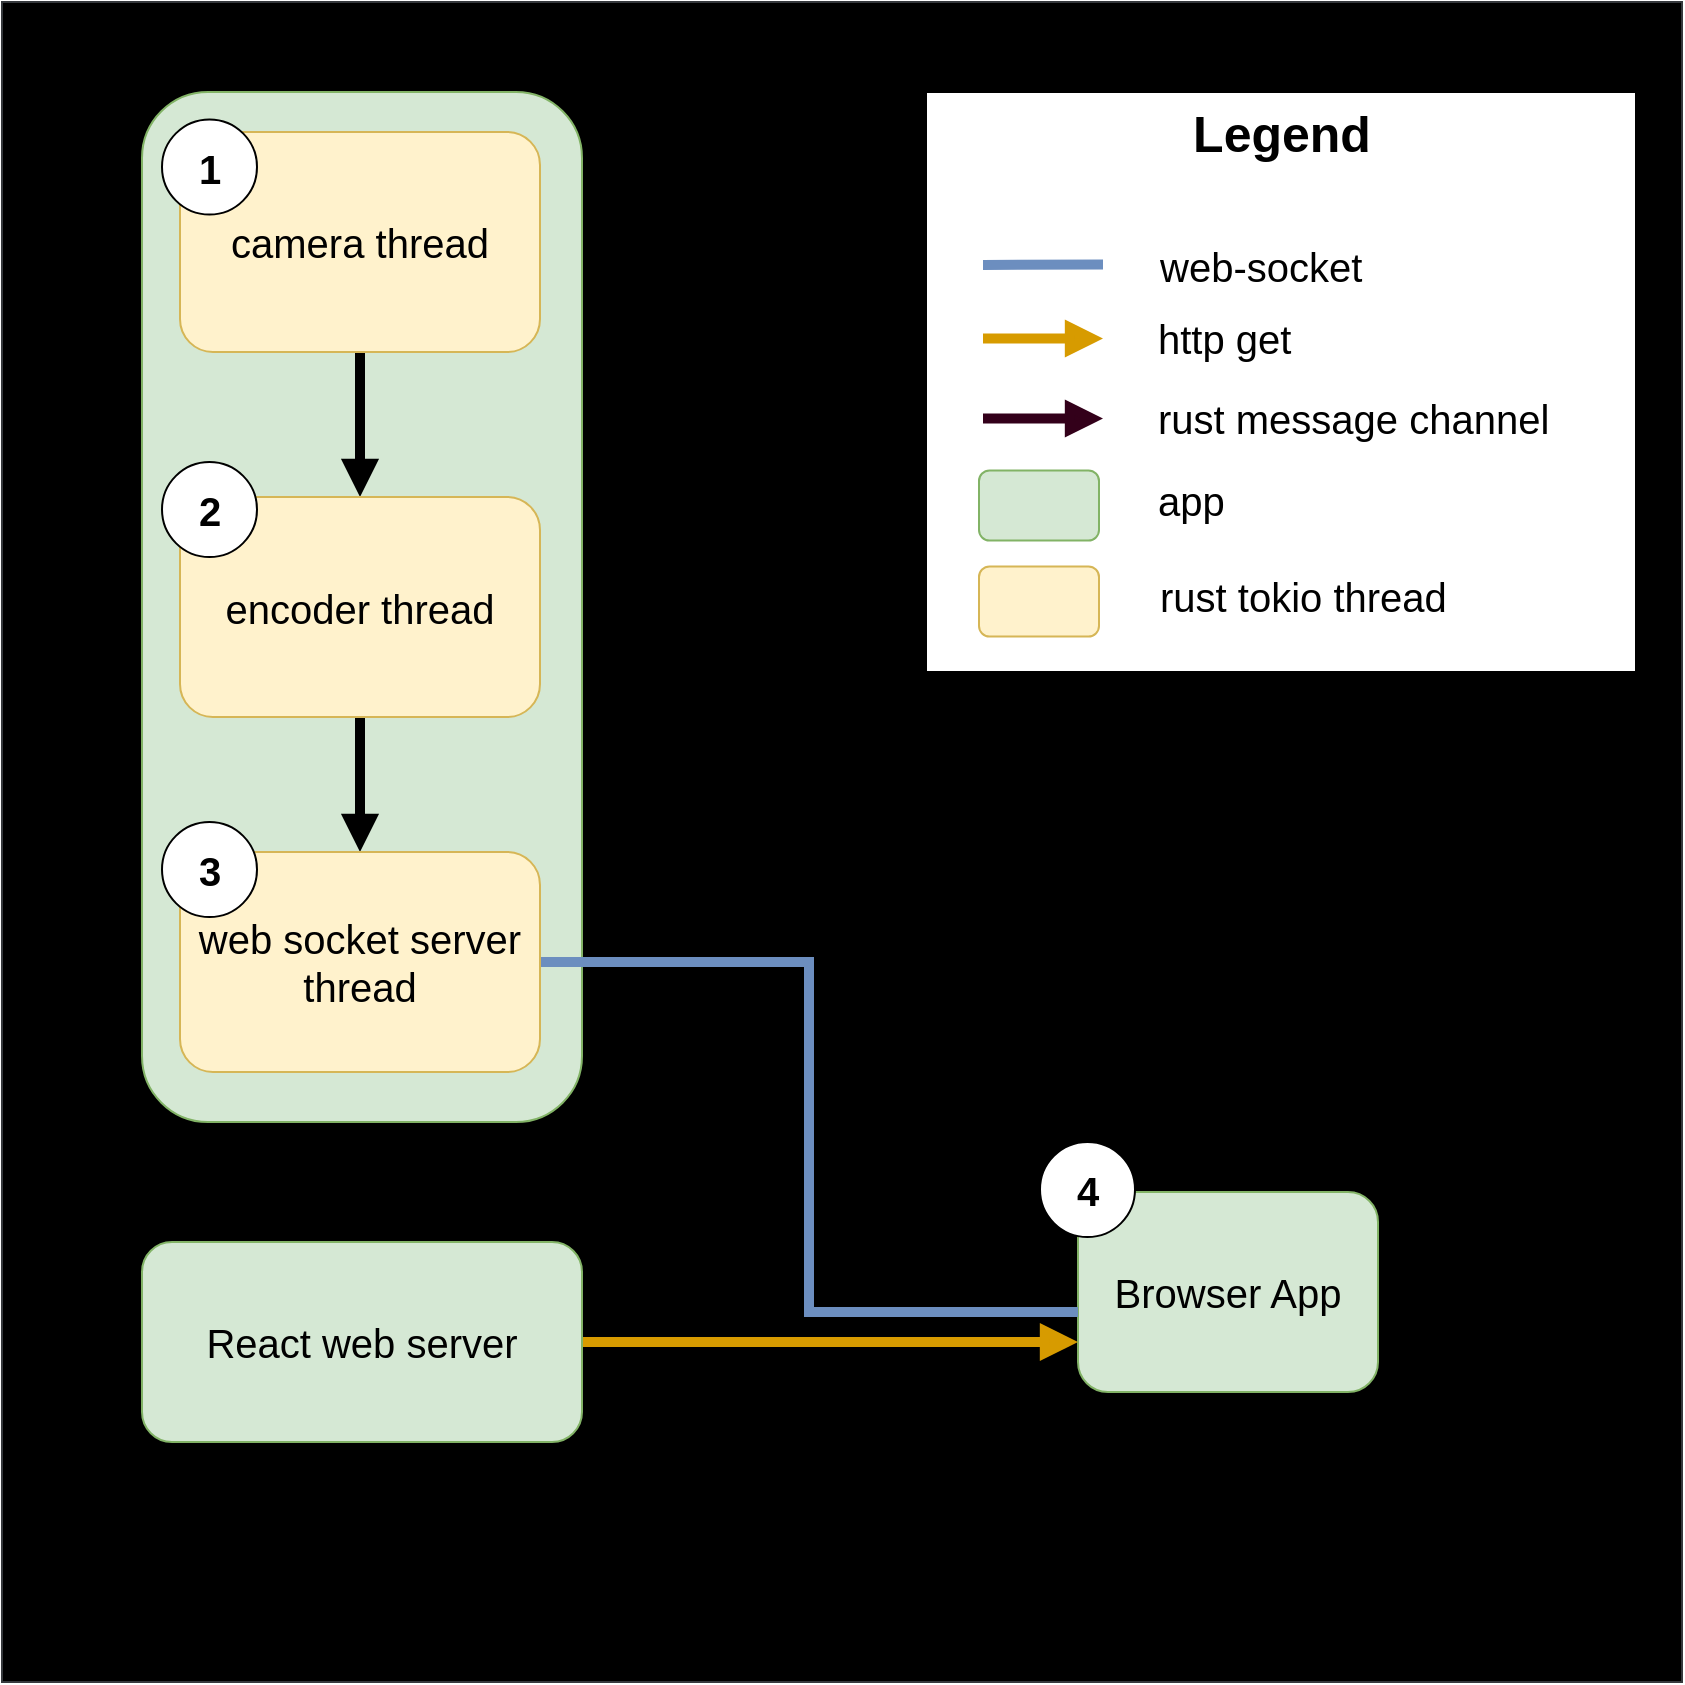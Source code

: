 <mxfile version="14.6.13" type="device"><diagram id="oYqOTA9lG9lzWlg4x6hY" name="Pagina-1"><mxGraphModel dx="1346" dy="781" grid="1" gridSize="10" guides="1" tooltips="1" connect="1" arrows="1" fold="1" page="1" pageScale="1" pageWidth="827" pageHeight="1169" math="0" shadow="0"><root><mxCell id="0"/><mxCell id="1" parent="0"/><mxCell id="a3qji1kmFgS45DVGhV1T-30" value="" style="whiteSpace=wrap;html=1;aspect=fixed;strokeColor=#36393d;fillColor=#000000;" vertex="1" parent="1"><mxGeometry x="10" y="30" width="840" height="840" as="geometry"/></mxCell><mxCell id="a3qji1kmFgS45DVGhV1T-2" value="&lt;font style=&quot;font-size: 20px&quot;&gt;Browser App&lt;/font&gt;" style="rounded=1;whiteSpace=wrap;html=1;fillColor=#d5e8d4;strokeColor=#82b366;" vertex="1" parent="1"><mxGeometry x="548" y="625" width="150" height="100" as="geometry"/></mxCell><mxCell id="a3qji1kmFgS45DVGhV1T-3" value="" style="rounded=1;whiteSpace=wrap;html=1;fillColor=#d5e8d4;strokeColor=#82b366;" vertex="1" parent="1"><mxGeometry x="80" y="75" width="220" height="515" as="geometry"/></mxCell><mxCell id="a3qji1kmFgS45DVGhV1T-26" style="edgeStyle=orthogonalEdgeStyle;rounded=0;orthogonalLoop=1;jettySize=auto;html=1;exitX=0.5;exitY=1;exitDx=0;exitDy=0;entryX=0.5;entryY=0;entryDx=0;entryDy=0;startArrow=none;startFill=0;endArrow=block;endFill=1;strokeWidth=5;" edge="1" parent="1" source="a3qji1kmFgS45DVGhV1T-4" target="a3qji1kmFgS45DVGhV1T-5"><mxGeometry relative="1" as="geometry"/></mxCell><mxCell id="a3qji1kmFgS45DVGhV1T-4" value="&lt;font style=&quot;font-size: 20px&quot;&gt;camera thread&lt;/font&gt;" style="rounded=1;whiteSpace=wrap;html=1;fillColor=#fff2cc;strokeColor=#d6b656;" vertex="1" parent="1"><mxGeometry x="99" y="95" width="180" height="110" as="geometry"/></mxCell><mxCell id="a3qji1kmFgS45DVGhV1T-27" style="edgeStyle=orthogonalEdgeStyle;rounded=0;orthogonalLoop=1;jettySize=auto;html=1;exitX=0.5;exitY=1;exitDx=0;exitDy=0;entryX=0.5;entryY=0;entryDx=0;entryDy=0;startArrow=none;startFill=0;endArrow=block;endFill=1;strokeWidth=5;" edge="1" parent="1" source="a3qji1kmFgS45DVGhV1T-5" target="a3qji1kmFgS45DVGhV1T-7"><mxGeometry relative="1" as="geometry"/></mxCell><mxCell id="a3qji1kmFgS45DVGhV1T-5" value="&lt;font style=&quot;font-size: 20px&quot;&gt;encoder thread&lt;/font&gt;" style="rounded=1;whiteSpace=wrap;html=1;fillColor=#fff2cc;strokeColor=#d6b656;" vertex="1" parent="1"><mxGeometry x="99" y="277.5" width="180" height="110" as="geometry"/></mxCell><mxCell id="a3qji1kmFgS45DVGhV1T-10" style="edgeStyle=orthogonalEdgeStyle;rounded=0;orthogonalLoop=1;jettySize=auto;html=1;exitX=1;exitY=0.5;exitDx=0;exitDy=0;entryX=0;entryY=0.6;entryDx=0;entryDy=0;entryPerimeter=0;fillColor=#dae8fc;strokeColor=#6c8ebf;strokeWidth=5;startArrow=none;startFill=0;endArrow=none;endFill=0;" edge="1" parent="1" source="a3qji1kmFgS45DVGhV1T-7" target="a3qji1kmFgS45DVGhV1T-2"><mxGeometry relative="1" as="geometry"/></mxCell><mxCell id="a3qji1kmFgS45DVGhV1T-7" value="&lt;font style=&quot;font-size: 20px&quot;&gt;web socket server thread&lt;/font&gt;" style="rounded=1;whiteSpace=wrap;html=1;fillColor=#fff2cc;strokeColor=#d6b656;" vertex="1" parent="1"><mxGeometry x="99" y="455" width="180" height="110" as="geometry"/></mxCell><mxCell id="a3qji1kmFgS45DVGhV1T-11" value="&lt;font style=&quot;font-size: 20px&quot;&gt;rust video streaming app&lt;/font&gt;" style="text;html=1;strokeColor=none;fillColor=none;align=center;verticalAlign=middle;whiteSpace=wrap;rounded=0;" vertex="1" parent="1"><mxGeometry x="70" y="600" width="240" height="20" as="geometry"/></mxCell><mxCell id="a3qji1kmFgS45DVGhV1T-13" value="" style="rounded=0;whiteSpace=wrap;html=1;" vertex="1" parent="1"><mxGeometry x="472" y="75" width="355" height="290" as="geometry"/></mxCell><mxCell id="a3qji1kmFgS45DVGhV1T-23" style="edgeStyle=orthogonalEdgeStyle;rounded=0;orthogonalLoop=1;jettySize=auto;html=1;exitX=1;exitY=0.5;exitDx=0;exitDy=0;entryX=0;entryY=0.75;entryDx=0;entryDy=0;startArrow=none;startFill=0;endArrow=block;endFill=1;strokeWidth=5;fillColor=#ffe6cc;strokeColor=#d79b00;" edge="1" parent="1" source="a3qji1kmFgS45DVGhV1T-15" target="a3qji1kmFgS45DVGhV1T-2"><mxGeometry relative="1" as="geometry"/></mxCell><mxCell id="a3qji1kmFgS45DVGhV1T-15" value="&lt;font style=&quot;font-size: 20px&quot;&gt;React web server&lt;/font&gt;" style="rounded=1;whiteSpace=wrap;html=1;fillColor=#d5e8d4;strokeColor=#82b366;" vertex="1" parent="1"><mxGeometry x="80" y="650" width="220" height="100" as="geometry"/></mxCell><mxCell id="a3qji1kmFgS45DVGhV1T-16" value="&lt;font style=&quot;font-size: 20px&quot;&gt;web-socket&lt;/font&gt;" style="text;html=1;strokeColor=none;fillColor=none;align=left;verticalAlign=middle;whiteSpace=wrap;rounded=0;" vertex="1" parent="1"><mxGeometry x="587" y="152" width="120" height="20" as="geometry"/></mxCell><mxCell id="a3qji1kmFgS45DVGhV1T-18" value="" style="endArrow=none;html=1;strokeWidth=5;fillColor=#dae8fc;strokeColor=#6c8ebf;" edge="1" parent="1"><mxGeometry width="50" height="50" relative="1" as="geometry"><mxPoint x="500.5" y="161.5" as="sourcePoint"/><mxPoint x="560.5" y="161.25" as="targetPoint"/></mxGeometry></mxCell><mxCell id="a3qji1kmFgS45DVGhV1T-19" value="&lt;font style=&quot;font-size: 20px&quot;&gt;app&lt;/font&gt;" style="text;html=1;strokeColor=none;fillColor=none;align=left;verticalAlign=middle;whiteSpace=wrap;rounded=0;" vertex="1" parent="1"><mxGeometry x="585.5" y="268.75" width="120" height="20" as="geometry"/></mxCell><mxCell id="a3qji1kmFgS45DVGhV1T-20" value="" style="rounded=1;whiteSpace=wrap;html=1;fillColor=#d5e8d4;strokeColor=#82b366;" vertex="1" parent="1"><mxGeometry x="498.5" y="264.25" width="60" height="35" as="geometry"/></mxCell><mxCell id="a3qji1kmFgS45DVGhV1T-21" value="" style="rounded=1;whiteSpace=wrap;html=1;fillColor=#fff2cc;strokeColor=#d6b656;" vertex="1" parent="1"><mxGeometry x="498.5" y="312.25" width="60" height="35" as="geometry"/></mxCell><mxCell id="a3qji1kmFgS45DVGhV1T-22" value="&lt;font style=&quot;font-size: 20px&quot;&gt;rust tokio thread&lt;/font&gt;" style="text;html=1;strokeColor=none;fillColor=none;align=left;verticalAlign=middle;whiteSpace=wrap;rounded=0;" vertex="1" parent="1"><mxGeometry x="587" y="317.25" width="157" height="20" as="geometry"/></mxCell><mxCell id="a3qji1kmFgS45DVGhV1T-24" value="" style="endArrow=block;html=1;strokeWidth=5;fillColor=#ffe6cc;strokeColor=#d79b00;endFill=1;" edge="1" parent="1"><mxGeometry width="50" height="50" relative="1" as="geometry"><mxPoint x="500.5" y="198.25" as="sourcePoint"/><mxPoint x="560.5" y="198.25" as="targetPoint"/></mxGeometry></mxCell><mxCell id="a3qji1kmFgS45DVGhV1T-25" value="&lt;font style=&quot;font-size: 20px&quot;&gt;http get&lt;/font&gt;" style="text;html=1;strokeColor=none;fillColor=none;align=left;verticalAlign=middle;whiteSpace=wrap;rounded=0;" vertex="1" parent="1"><mxGeometry x="585.5" y="188.25" width="120" height="20" as="geometry"/></mxCell><mxCell id="a3qji1kmFgS45DVGhV1T-28" value="" style="endArrow=block;html=1;strokeWidth=5;fillColor=#ffe6cc;endFill=1;strokeColor=#33001A;" edge="1" parent="1"><mxGeometry width="50" height="50" relative="1" as="geometry"><mxPoint x="500.5" y="238.25" as="sourcePoint"/><mxPoint x="560.5" y="238.25" as="targetPoint"/></mxGeometry></mxCell><mxCell id="a3qji1kmFgS45DVGhV1T-29" value="&lt;font style=&quot;font-size: 20px&quot;&gt;rust message channel&lt;/font&gt;" style="text;html=1;strokeColor=none;fillColor=none;align=left;verticalAlign=middle;whiteSpace=wrap;rounded=0;" vertex="1" parent="1"><mxGeometry x="585.5" y="228.25" width="215" height="20" as="geometry"/></mxCell><mxCell id="a3qji1kmFgS45DVGhV1T-35" value="" style="shape=image;verticalLabelPosition=bottom;labelBackgroundColor=#ffffff;verticalAlign=top;aspect=fixed;imageAspect=0;image=https://download.logo.wine/logo/Google_Chrome/Google_Chrome-Logo.wine.png;" vertex="1" parent="1"><mxGeometry x="590" y="530" width="211.04" height="140.83" as="geometry"/></mxCell><mxCell id="a3qji1kmFgS45DVGhV1T-36" value="&lt;font style=&quot;font-size: 20px&quot;&gt;&lt;b&gt;1&lt;/b&gt;&lt;/font&gt;" style="ellipse;whiteSpace=wrap;html=1;aspect=fixed;" vertex="1" parent="1"><mxGeometry x="90" y="88.75" width="47.5" height="47.5" as="geometry"/></mxCell><mxCell id="a3qji1kmFgS45DVGhV1T-37" value="&lt;font style=&quot;font-size: 20px&quot;&gt;&lt;b&gt;2&lt;/b&gt;&lt;/font&gt;" style="ellipse;whiteSpace=wrap;html=1;aspect=fixed;" vertex="1" parent="1"><mxGeometry x="90" y="260" width="47.5" height="47.5" as="geometry"/></mxCell><mxCell id="a3qji1kmFgS45DVGhV1T-38" value="&lt;font style=&quot;font-size: 20px&quot;&gt;&lt;b&gt;3&lt;/b&gt;&lt;/font&gt;" style="ellipse;whiteSpace=wrap;html=1;aspect=fixed;" vertex="1" parent="1"><mxGeometry x="90" y="440" width="47.5" height="47.5" as="geometry"/></mxCell><mxCell id="a3qji1kmFgS45DVGhV1T-39" value="&lt;font style=&quot;font-size: 20px&quot;&gt;&lt;b&gt;4&lt;/b&gt;&lt;/font&gt;" style="ellipse;whiteSpace=wrap;html=1;aspect=fixed;" vertex="1" parent="1"><mxGeometry x="529" y="600" width="47.5" height="47.5" as="geometry"/></mxCell><mxCell id="a3qji1kmFgS45DVGhV1T-12" value="&lt;font style=&quot;font-size: 25px&quot;&gt;&lt;b&gt;Legend&lt;/b&gt;&lt;/font&gt;" style="text;html=1;strokeColor=none;fillColor=none;align=center;verticalAlign=middle;whiteSpace=wrap;rounded=0;" vertex="1" parent="1"><mxGeometry x="564.5" y="85" width="170" height="20" as="geometry"/></mxCell></root></mxGraphModel></diagram></mxfile>